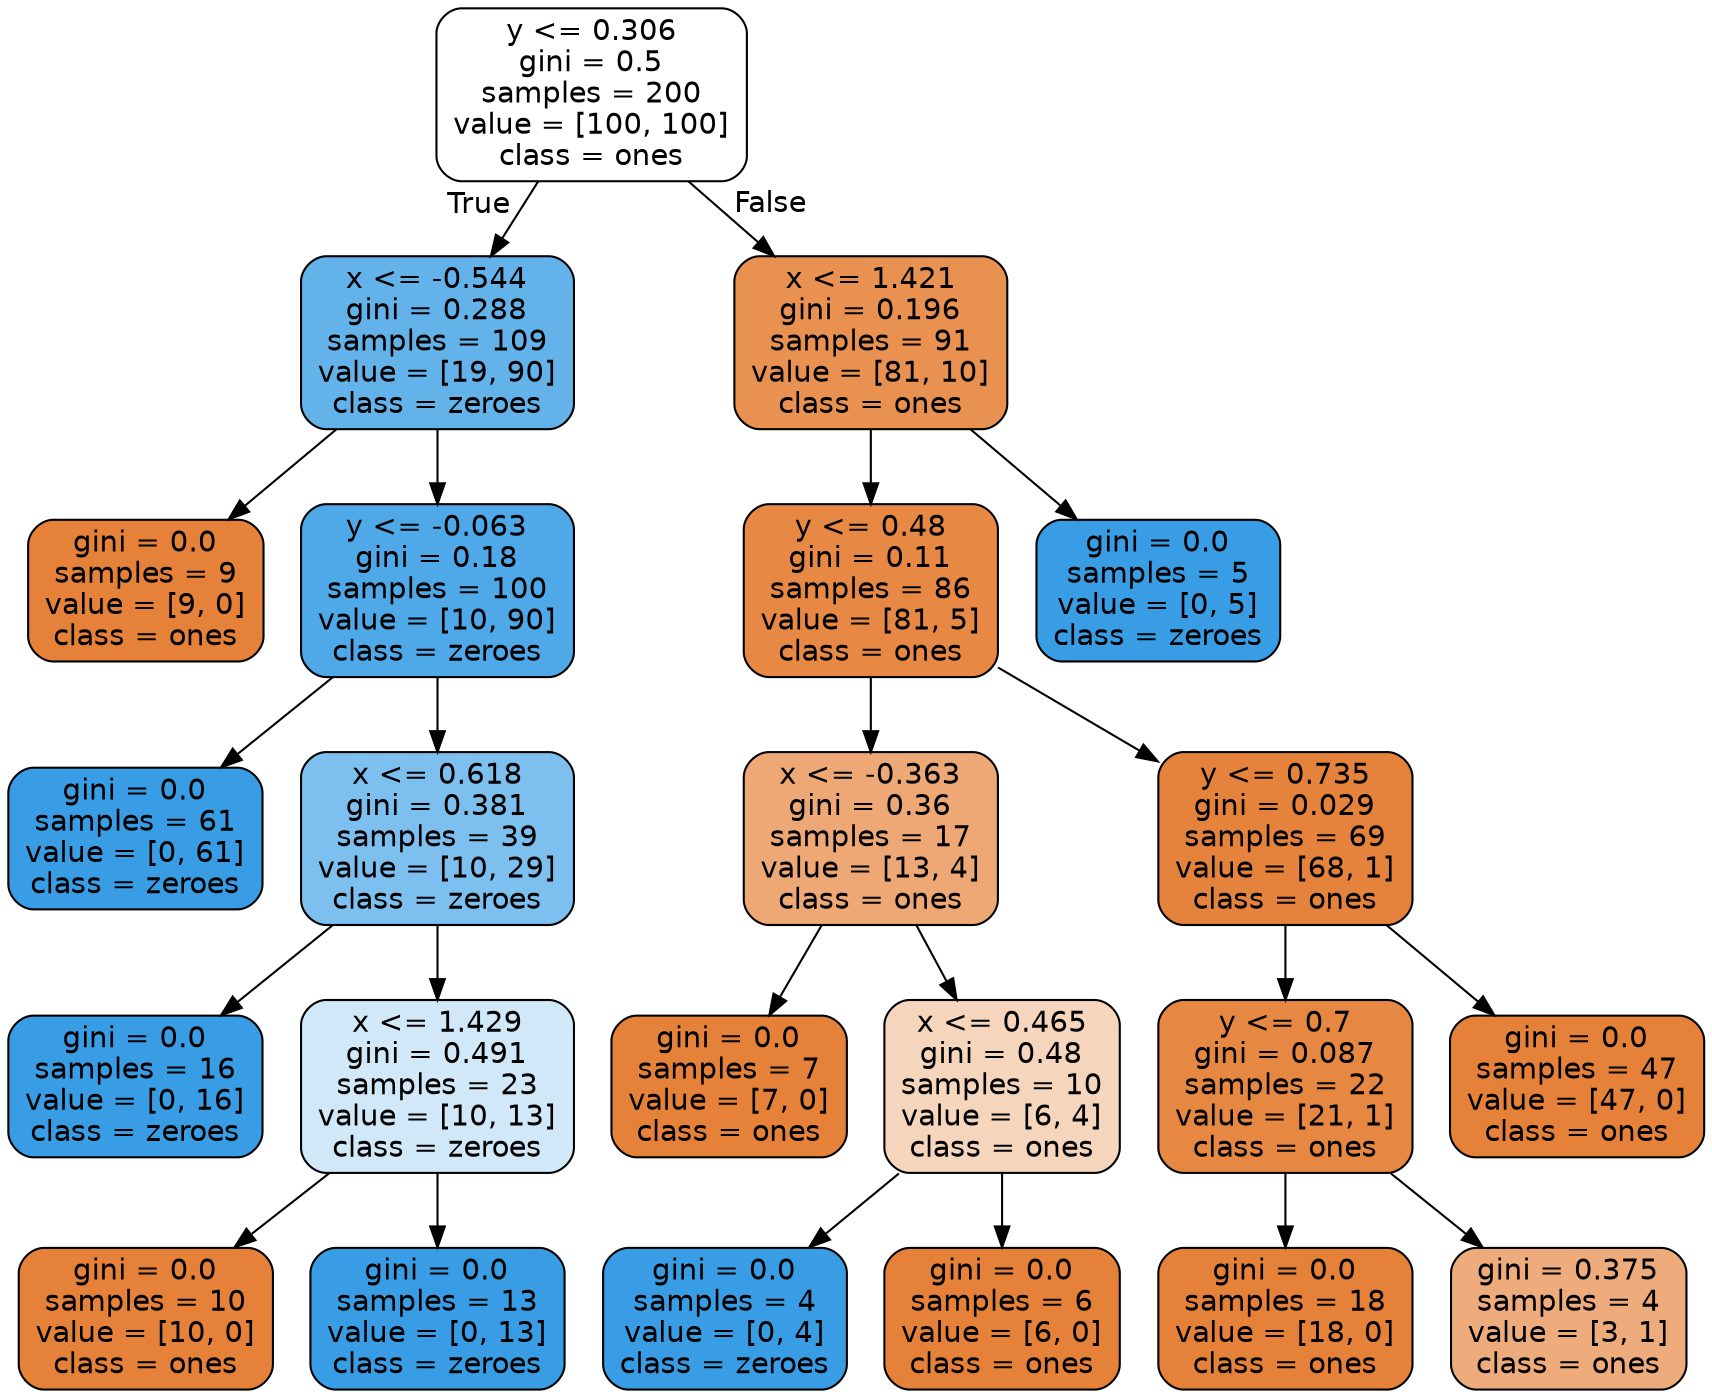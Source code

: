 digraph Tree {
node [shape=box, style="filled, rounded", color="black", fontname="helvetica"] ;
edge [fontname="helvetica"] ;
0 [label="y <= 0.306\ngini = 0.5\nsamples = 200\nvalue = [100, 100]\nclass = ones", fillcolor="#ffffff"] ;
1 [label="x <= -0.544\ngini = 0.288\nsamples = 109\nvalue = [19, 90]\nclass = zeroes", fillcolor="#63b2ea"] ;
0 -> 1 [labeldistance=2.5, labelangle=45, headlabel="True"] ;
2 [label="gini = 0.0\nsamples = 9\nvalue = [9, 0]\nclass = ones", fillcolor="#e58139"] ;
1 -> 2 ;
3 [label="y <= -0.063\ngini = 0.18\nsamples = 100\nvalue = [10, 90]\nclass = zeroes", fillcolor="#4fa8e8"] ;
1 -> 3 ;
4 [label="gini = 0.0\nsamples = 61\nvalue = [0, 61]\nclass = zeroes", fillcolor="#399de5"] ;
3 -> 4 ;
5 [label="x <= 0.618\ngini = 0.381\nsamples = 39\nvalue = [10, 29]\nclass = zeroes", fillcolor="#7dbfee"] ;
3 -> 5 ;
6 [label="gini = 0.0\nsamples = 16\nvalue = [0, 16]\nclass = zeroes", fillcolor="#399de5"] ;
5 -> 6 ;
7 [label="x <= 1.429\ngini = 0.491\nsamples = 23\nvalue = [10, 13]\nclass = zeroes", fillcolor="#d1e8f9"] ;
5 -> 7 ;
8 [label="gini = 0.0\nsamples = 10\nvalue = [10, 0]\nclass = ones", fillcolor="#e58139"] ;
7 -> 8 ;
9 [label="gini = 0.0\nsamples = 13\nvalue = [0, 13]\nclass = zeroes", fillcolor="#399de5"] ;
7 -> 9 ;
10 [label="x <= 1.421\ngini = 0.196\nsamples = 91\nvalue = [81, 10]\nclass = ones", fillcolor="#e89151"] ;
0 -> 10 [labeldistance=2.5, labelangle=-45, headlabel="False"] ;
11 [label="y <= 0.48\ngini = 0.11\nsamples = 86\nvalue = [81, 5]\nclass = ones", fillcolor="#e78945"] ;
10 -> 11 ;
12 [label="x <= -0.363\ngini = 0.36\nsamples = 17\nvalue = [13, 4]\nclass = ones", fillcolor="#eda876"] ;
11 -> 12 ;
13 [label="gini = 0.0\nsamples = 7\nvalue = [7, 0]\nclass = ones", fillcolor="#e58139"] ;
12 -> 13 ;
14 [label="x <= 0.465\ngini = 0.48\nsamples = 10\nvalue = [6, 4]\nclass = ones", fillcolor="#f6d5bd"] ;
12 -> 14 ;
15 [label="gini = 0.0\nsamples = 4\nvalue = [0, 4]\nclass = zeroes", fillcolor="#399de5"] ;
14 -> 15 ;
16 [label="gini = 0.0\nsamples = 6\nvalue = [6, 0]\nclass = ones", fillcolor="#e58139"] ;
14 -> 16 ;
17 [label="y <= 0.735\ngini = 0.029\nsamples = 69\nvalue = [68, 1]\nclass = ones", fillcolor="#e5833c"] ;
11 -> 17 ;
18 [label="y <= 0.7\ngini = 0.087\nsamples = 22\nvalue = [21, 1]\nclass = ones", fillcolor="#e68742"] ;
17 -> 18 ;
19 [label="gini = 0.0\nsamples = 18\nvalue = [18, 0]\nclass = ones", fillcolor="#e58139"] ;
18 -> 19 ;
20 [label="gini = 0.375\nsamples = 4\nvalue = [3, 1]\nclass = ones", fillcolor="#eeab7b"] ;
18 -> 20 ;
21 [label="gini = 0.0\nsamples = 47\nvalue = [47, 0]\nclass = ones", fillcolor="#e58139"] ;
17 -> 21 ;
22 [label="gini = 0.0\nsamples = 5\nvalue = [0, 5]\nclass = zeroes", fillcolor="#399de5"] ;
10 -> 22 ;
}